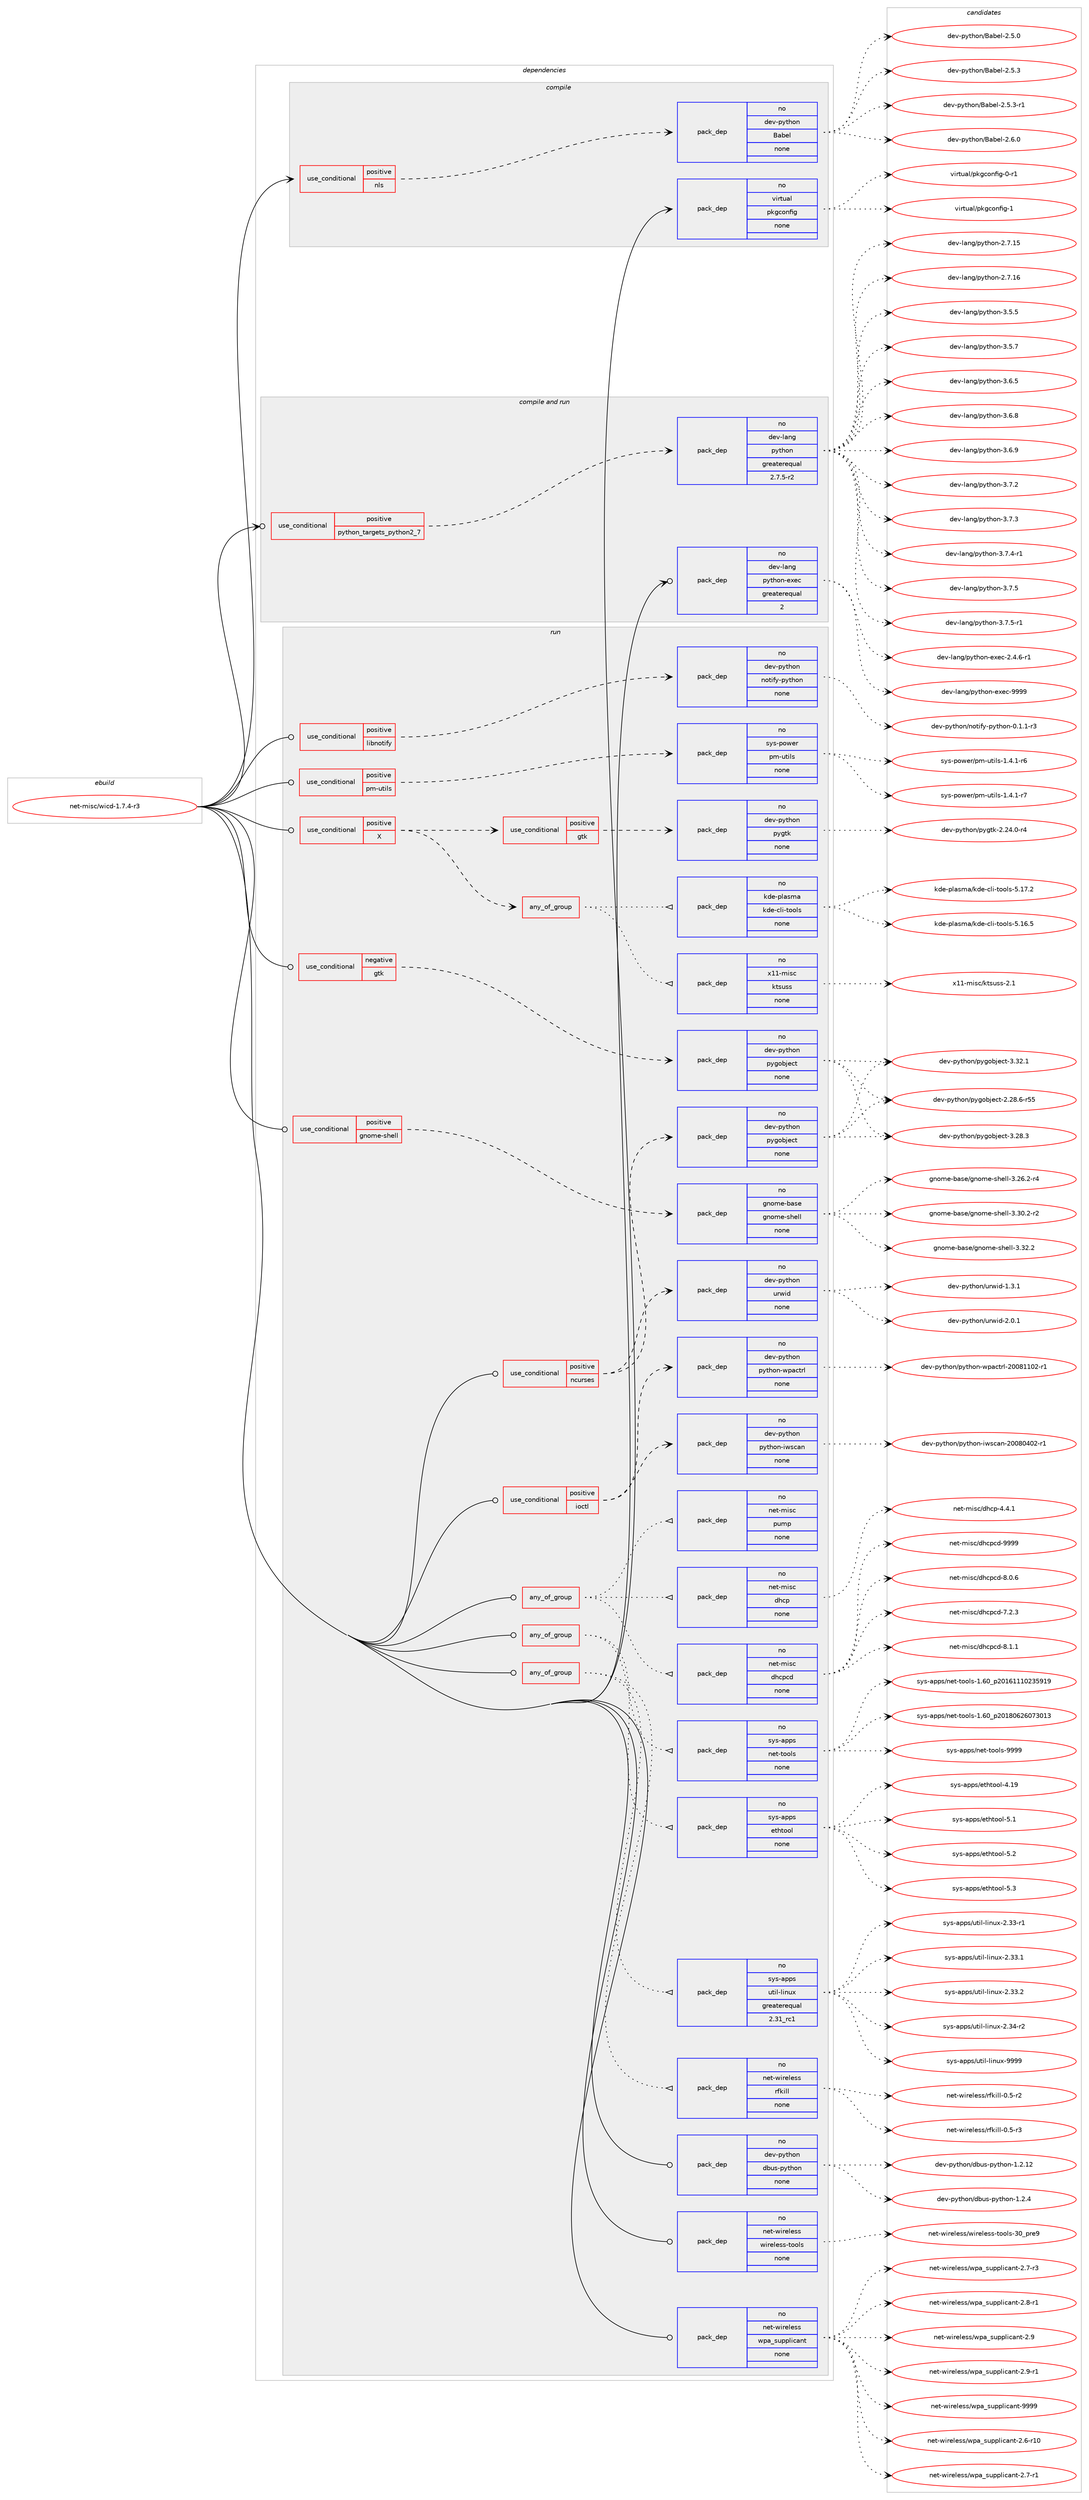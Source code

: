 digraph prolog {

# *************
# Graph options
# *************

newrank=true;
concentrate=true;
compound=true;
graph [rankdir=LR,fontname=Helvetica,fontsize=10,ranksep=1.5];#, ranksep=2.5, nodesep=0.2];
edge  [arrowhead=vee];
node  [fontname=Helvetica,fontsize=10];

# **********
# The ebuild
# **********

subgraph cluster_leftcol {
color=gray;
rank=same;
label=<<i>ebuild</i>>;
id [label="net-misc/wicd-1.7.4-r3", color=red, width=4, href="../net-misc/wicd-1.7.4-r3.svg"];
}

# ****************
# The dependencies
# ****************

subgraph cluster_midcol {
color=gray;
label=<<i>dependencies</i>>;
subgraph cluster_compile {
fillcolor="#eeeeee";
style=filled;
label=<<i>compile</i>>;
subgraph cond204377 {
dependency838163 [label=<<TABLE BORDER="0" CELLBORDER="1" CELLSPACING="0" CELLPADDING="4"><TR><TD ROWSPAN="3" CELLPADDING="10">use_conditional</TD></TR><TR><TD>positive</TD></TR><TR><TD>nls</TD></TR></TABLE>>, shape=none, color=red];
subgraph pack619020 {
dependency838164 [label=<<TABLE BORDER="0" CELLBORDER="1" CELLSPACING="0" CELLPADDING="4" WIDTH="220"><TR><TD ROWSPAN="6" CELLPADDING="30">pack_dep</TD></TR><TR><TD WIDTH="110">no</TD></TR><TR><TD>dev-python</TD></TR><TR><TD>Babel</TD></TR><TR><TD>none</TD></TR><TR><TD></TD></TR></TABLE>>, shape=none, color=blue];
}
dependency838163:e -> dependency838164:w [weight=20,style="dashed",arrowhead="vee"];
}
id:e -> dependency838163:w [weight=20,style="solid",arrowhead="vee"];
subgraph pack619021 {
dependency838165 [label=<<TABLE BORDER="0" CELLBORDER="1" CELLSPACING="0" CELLPADDING="4" WIDTH="220"><TR><TD ROWSPAN="6" CELLPADDING="30">pack_dep</TD></TR><TR><TD WIDTH="110">no</TD></TR><TR><TD>virtual</TD></TR><TR><TD>pkgconfig</TD></TR><TR><TD>none</TD></TR><TR><TD></TD></TR></TABLE>>, shape=none, color=blue];
}
id:e -> dependency838165:w [weight=20,style="solid",arrowhead="vee"];
}
subgraph cluster_compileandrun {
fillcolor="#eeeeee";
style=filled;
label=<<i>compile and run</i>>;
subgraph cond204378 {
dependency838166 [label=<<TABLE BORDER="0" CELLBORDER="1" CELLSPACING="0" CELLPADDING="4"><TR><TD ROWSPAN="3" CELLPADDING="10">use_conditional</TD></TR><TR><TD>positive</TD></TR><TR><TD>python_targets_python2_7</TD></TR></TABLE>>, shape=none, color=red];
subgraph pack619022 {
dependency838167 [label=<<TABLE BORDER="0" CELLBORDER="1" CELLSPACING="0" CELLPADDING="4" WIDTH="220"><TR><TD ROWSPAN="6" CELLPADDING="30">pack_dep</TD></TR><TR><TD WIDTH="110">no</TD></TR><TR><TD>dev-lang</TD></TR><TR><TD>python</TD></TR><TR><TD>greaterequal</TD></TR><TR><TD>2.7.5-r2</TD></TR></TABLE>>, shape=none, color=blue];
}
dependency838166:e -> dependency838167:w [weight=20,style="dashed",arrowhead="vee"];
}
id:e -> dependency838166:w [weight=20,style="solid",arrowhead="odotvee"];
subgraph pack619023 {
dependency838168 [label=<<TABLE BORDER="0" CELLBORDER="1" CELLSPACING="0" CELLPADDING="4" WIDTH="220"><TR><TD ROWSPAN="6" CELLPADDING="30">pack_dep</TD></TR><TR><TD WIDTH="110">no</TD></TR><TR><TD>dev-lang</TD></TR><TR><TD>python-exec</TD></TR><TR><TD>greaterequal</TD></TR><TR><TD>2</TD></TR></TABLE>>, shape=none, color=blue];
}
id:e -> dependency838168:w [weight=20,style="solid",arrowhead="odotvee"];
}
subgraph cluster_run {
fillcolor="#eeeeee";
style=filled;
label=<<i>run</i>>;
subgraph any14272 {
dependency838169 [label=<<TABLE BORDER="0" CELLBORDER="1" CELLSPACING="0" CELLPADDING="4"><TR><TD CELLPADDING="10">any_of_group</TD></TR></TABLE>>, shape=none, color=red];subgraph pack619024 {
dependency838170 [label=<<TABLE BORDER="0" CELLBORDER="1" CELLSPACING="0" CELLPADDING="4" WIDTH="220"><TR><TD ROWSPAN="6" CELLPADDING="30">pack_dep</TD></TR><TR><TD WIDTH="110">no</TD></TR><TR><TD>net-misc</TD></TR><TR><TD>dhcpcd</TD></TR><TR><TD>none</TD></TR><TR><TD></TD></TR></TABLE>>, shape=none, color=blue];
}
dependency838169:e -> dependency838170:w [weight=20,style="dotted",arrowhead="oinv"];
subgraph pack619025 {
dependency838171 [label=<<TABLE BORDER="0" CELLBORDER="1" CELLSPACING="0" CELLPADDING="4" WIDTH="220"><TR><TD ROWSPAN="6" CELLPADDING="30">pack_dep</TD></TR><TR><TD WIDTH="110">no</TD></TR><TR><TD>net-misc</TD></TR><TR><TD>dhcp</TD></TR><TR><TD>none</TD></TR><TR><TD></TD></TR></TABLE>>, shape=none, color=blue];
}
dependency838169:e -> dependency838171:w [weight=20,style="dotted",arrowhead="oinv"];
subgraph pack619026 {
dependency838172 [label=<<TABLE BORDER="0" CELLBORDER="1" CELLSPACING="0" CELLPADDING="4" WIDTH="220"><TR><TD ROWSPAN="6" CELLPADDING="30">pack_dep</TD></TR><TR><TD WIDTH="110">no</TD></TR><TR><TD>net-misc</TD></TR><TR><TD>pump</TD></TR><TR><TD>none</TD></TR><TR><TD></TD></TR></TABLE>>, shape=none, color=blue];
}
dependency838169:e -> dependency838172:w [weight=20,style="dotted",arrowhead="oinv"];
}
id:e -> dependency838169:w [weight=20,style="solid",arrowhead="odot"];
subgraph any14273 {
dependency838173 [label=<<TABLE BORDER="0" CELLBORDER="1" CELLSPACING="0" CELLPADDING="4"><TR><TD CELLPADDING="10">any_of_group</TD></TR></TABLE>>, shape=none, color=red];subgraph pack619027 {
dependency838174 [label=<<TABLE BORDER="0" CELLBORDER="1" CELLSPACING="0" CELLPADDING="4" WIDTH="220"><TR><TD ROWSPAN="6" CELLPADDING="30">pack_dep</TD></TR><TR><TD WIDTH="110">no</TD></TR><TR><TD>sys-apps</TD></TR><TR><TD>net-tools</TD></TR><TR><TD>none</TD></TR><TR><TD></TD></TR></TABLE>>, shape=none, color=blue];
}
dependency838173:e -> dependency838174:w [weight=20,style="dotted",arrowhead="oinv"];
subgraph pack619028 {
dependency838175 [label=<<TABLE BORDER="0" CELLBORDER="1" CELLSPACING="0" CELLPADDING="4" WIDTH="220"><TR><TD ROWSPAN="6" CELLPADDING="30">pack_dep</TD></TR><TR><TD WIDTH="110">no</TD></TR><TR><TD>sys-apps</TD></TR><TR><TD>ethtool</TD></TR><TR><TD>none</TD></TR><TR><TD></TD></TR></TABLE>>, shape=none, color=blue];
}
dependency838173:e -> dependency838175:w [weight=20,style="dotted",arrowhead="oinv"];
}
id:e -> dependency838173:w [weight=20,style="solid",arrowhead="odot"];
subgraph any14274 {
dependency838176 [label=<<TABLE BORDER="0" CELLBORDER="1" CELLSPACING="0" CELLPADDING="4"><TR><TD CELLPADDING="10">any_of_group</TD></TR></TABLE>>, shape=none, color=red];subgraph pack619029 {
dependency838177 [label=<<TABLE BORDER="0" CELLBORDER="1" CELLSPACING="0" CELLPADDING="4" WIDTH="220"><TR><TD ROWSPAN="6" CELLPADDING="30">pack_dep</TD></TR><TR><TD WIDTH="110">no</TD></TR><TR><TD>sys-apps</TD></TR><TR><TD>util-linux</TD></TR><TR><TD>greaterequal</TD></TR><TR><TD>2.31_rc1</TD></TR></TABLE>>, shape=none, color=blue];
}
dependency838176:e -> dependency838177:w [weight=20,style="dotted",arrowhead="oinv"];
subgraph pack619030 {
dependency838178 [label=<<TABLE BORDER="0" CELLBORDER="1" CELLSPACING="0" CELLPADDING="4" WIDTH="220"><TR><TD ROWSPAN="6" CELLPADDING="30">pack_dep</TD></TR><TR><TD WIDTH="110">no</TD></TR><TR><TD>net-wireless</TD></TR><TR><TD>rfkill</TD></TR><TR><TD>none</TD></TR><TR><TD></TD></TR></TABLE>>, shape=none, color=blue];
}
dependency838176:e -> dependency838178:w [weight=20,style="dotted",arrowhead="oinv"];
}
id:e -> dependency838176:w [weight=20,style="solid",arrowhead="odot"];
subgraph cond204379 {
dependency838179 [label=<<TABLE BORDER="0" CELLBORDER="1" CELLSPACING="0" CELLPADDING="4"><TR><TD ROWSPAN="3" CELLPADDING="10">use_conditional</TD></TR><TR><TD>negative</TD></TR><TR><TD>gtk</TD></TR></TABLE>>, shape=none, color=red];
subgraph pack619031 {
dependency838180 [label=<<TABLE BORDER="0" CELLBORDER="1" CELLSPACING="0" CELLPADDING="4" WIDTH="220"><TR><TD ROWSPAN="6" CELLPADDING="30">pack_dep</TD></TR><TR><TD WIDTH="110">no</TD></TR><TR><TD>dev-python</TD></TR><TR><TD>pygobject</TD></TR><TR><TD>none</TD></TR><TR><TD></TD></TR></TABLE>>, shape=none, color=blue];
}
dependency838179:e -> dependency838180:w [weight=20,style="dashed",arrowhead="vee"];
}
id:e -> dependency838179:w [weight=20,style="solid",arrowhead="odot"];
subgraph cond204380 {
dependency838181 [label=<<TABLE BORDER="0" CELLBORDER="1" CELLSPACING="0" CELLPADDING="4"><TR><TD ROWSPAN="3" CELLPADDING="10">use_conditional</TD></TR><TR><TD>positive</TD></TR><TR><TD>X</TD></TR></TABLE>>, shape=none, color=red];
subgraph cond204381 {
dependency838182 [label=<<TABLE BORDER="0" CELLBORDER="1" CELLSPACING="0" CELLPADDING="4"><TR><TD ROWSPAN="3" CELLPADDING="10">use_conditional</TD></TR><TR><TD>positive</TD></TR><TR><TD>gtk</TD></TR></TABLE>>, shape=none, color=red];
subgraph pack619032 {
dependency838183 [label=<<TABLE BORDER="0" CELLBORDER="1" CELLSPACING="0" CELLPADDING="4" WIDTH="220"><TR><TD ROWSPAN="6" CELLPADDING="30">pack_dep</TD></TR><TR><TD WIDTH="110">no</TD></TR><TR><TD>dev-python</TD></TR><TR><TD>pygtk</TD></TR><TR><TD>none</TD></TR><TR><TD></TD></TR></TABLE>>, shape=none, color=blue];
}
dependency838182:e -> dependency838183:w [weight=20,style="dashed",arrowhead="vee"];
}
dependency838181:e -> dependency838182:w [weight=20,style="dashed",arrowhead="vee"];
subgraph any14275 {
dependency838184 [label=<<TABLE BORDER="0" CELLBORDER="1" CELLSPACING="0" CELLPADDING="4"><TR><TD CELLPADDING="10">any_of_group</TD></TR></TABLE>>, shape=none, color=red];subgraph pack619033 {
dependency838185 [label=<<TABLE BORDER="0" CELLBORDER="1" CELLSPACING="0" CELLPADDING="4" WIDTH="220"><TR><TD ROWSPAN="6" CELLPADDING="30">pack_dep</TD></TR><TR><TD WIDTH="110">no</TD></TR><TR><TD>x11-misc</TD></TR><TR><TD>ktsuss</TD></TR><TR><TD>none</TD></TR><TR><TD></TD></TR></TABLE>>, shape=none, color=blue];
}
dependency838184:e -> dependency838185:w [weight=20,style="dotted",arrowhead="oinv"];
subgraph pack619034 {
dependency838186 [label=<<TABLE BORDER="0" CELLBORDER="1" CELLSPACING="0" CELLPADDING="4" WIDTH="220"><TR><TD ROWSPAN="6" CELLPADDING="30">pack_dep</TD></TR><TR><TD WIDTH="110">no</TD></TR><TR><TD>kde-plasma</TD></TR><TR><TD>kde-cli-tools</TD></TR><TR><TD>none</TD></TR><TR><TD></TD></TR></TABLE>>, shape=none, color=blue];
}
dependency838184:e -> dependency838186:w [weight=20,style="dotted",arrowhead="oinv"];
}
dependency838181:e -> dependency838184:w [weight=20,style="dashed",arrowhead="vee"];
}
id:e -> dependency838181:w [weight=20,style="solid",arrowhead="odot"];
subgraph cond204382 {
dependency838187 [label=<<TABLE BORDER="0" CELLBORDER="1" CELLSPACING="0" CELLPADDING="4"><TR><TD ROWSPAN="3" CELLPADDING="10">use_conditional</TD></TR><TR><TD>positive</TD></TR><TR><TD>gnome-shell</TD></TR></TABLE>>, shape=none, color=red];
subgraph pack619035 {
dependency838188 [label=<<TABLE BORDER="0" CELLBORDER="1" CELLSPACING="0" CELLPADDING="4" WIDTH="220"><TR><TD ROWSPAN="6" CELLPADDING="30">pack_dep</TD></TR><TR><TD WIDTH="110">no</TD></TR><TR><TD>gnome-base</TD></TR><TR><TD>gnome-shell</TD></TR><TR><TD>none</TD></TR><TR><TD></TD></TR></TABLE>>, shape=none, color=blue];
}
dependency838187:e -> dependency838188:w [weight=20,style="dashed",arrowhead="vee"];
}
id:e -> dependency838187:w [weight=20,style="solid",arrowhead="odot"];
subgraph cond204383 {
dependency838189 [label=<<TABLE BORDER="0" CELLBORDER="1" CELLSPACING="0" CELLPADDING="4"><TR><TD ROWSPAN="3" CELLPADDING="10">use_conditional</TD></TR><TR><TD>positive</TD></TR><TR><TD>ioctl</TD></TR></TABLE>>, shape=none, color=red];
subgraph pack619036 {
dependency838190 [label=<<TABLE BORDER="0" CELLBORDER="1" CELLSPACING="0" CELLPADDING="4" WIDTH="220"><TR><TD ROWSPAN="6" CELLPADDING="30">pack_dep</TD></TR><TR><TD WIDTH="110">no</TD></TR><TR><TD>dev-python</TD></TR><TR><TD>python-iwscan</TD></TR><TR><TD>none</TD></TR><TR><TD></TD></TR></TABLE>>, shape=none, color=blue];
}
dependency838189:e -> dependency838190:w [weight=20,style="dashed",arrowhead="vee"];
subgraph pack619037 {
dependency838191 [label=<<TABLE BORDER="0" CELLBORDER="1" CELLSPACING="0" CELLPADDING="4" WIDTH="220"><TR><TD ROWSPAN="6" CELLPADDING="30">pack_dep</TD></TR><TR><TD WIDTH="110">no</TD></TR><TR><TD>dev-python</TD></TR><TR><TD>python-wpactrl</TD></TR><TR><TD>none</TD></TR><TR><TD></TD></TR></TABLE>>, shape=none, color=blue];
}
dependency838189:e -> dependency838191:w [weight=20,style="dashed",arrowhead="vee"];
}
id:e -> dependency838189:w [weight=20,style="solid",arrowhead="odot"];
subgraph cond204384 {
dependency838192 [label=<<TABLE BORDER="0" CELLBORDER="1" CELLSPACING="0" CELLPADDING="4"><TR><TD ROWSPAN="3" CELLPADDING="10">use_conditional</TD></TR><TR><TD>positive</TD></TR><TR><TD>libnotify</TD></TR></TABLE>>, shape=none, color=red];
subgraph pack619038 {
dependency838193 [label=<<TABLE BORDER="0" CELLBORDER="1" CELLSPACING="0" CELLPADDING="4" WIDTH="220"><TR><TD ROWSPAN="6" CELLPADDING="30">pack_dep</TD></TR><TR><TD WIDTH="110">no</TD></TR><TR><TD>dev-python</TD></TR><TR><TD>notify-python</TD></TR><TR><TD>none</TD></TR><TR><TD></TD></TR></TABLE>>, shape=none, color=blue];
}
dependency838192:e -> dependency838193:w [weight=20,style="dashed",arrowhead="vee"];
}
id:e -> dependency838192:w [weight=20,style="solid",arrowhead="odot"];
subgraph cond204385 {
dependency838194 [label=<<TABLE BORDER="0" CELLBORDER="1" CELLSPACING="0" CELLPADDING="4"><TR><TD ROWSPAN="3" CELLPADDING="10">use_conditional</TD></TR><TR><TD>positive</TD></TR><TR><TD>ncurses</TD></TR></TABLE>>, shape=none, color=red];
subgraph pack619039 {
dependency838195 [label=<<TABLE BORDER="0" CELLBORDER="1" CELLSPACING="0" CELLPADDING="4" WIDTH="220"><TR><TD ROWSPAN="6" CELLPADDING="30">pack_dep</TD></TR><TR><TD WIDTH="110">no</TD></TR><TR><TD>dev-python</TD></TR><TR><TD>urwid</TD></TR><TR><TD>none</TD></TR><TR><TD></TD></TR></TABLE>>, shape=none, color=blue];
}
dependency838194:e -> dependency838195:w [weight=20,style="dashed",arrowhead="vee"];
subgraph pack619040 {
dependency838196 [label=<<TABLE BORDER="0" CELLBORDER="1" CELLSPACING="0" CELLPADDING="4" WIDTH="220"><TR><TD ROWSPAN="6" CELLPADDING="30">pack_dep</TD></TR><TR><TD WIDTH="110">no</TD></TR><TR><TD>dev-python</TD></TR><TR><TD>pygobject</TD></TR><TR><TD>none</TD></TR><TR><TD></TD></TR></TABLE>>, shape=none, color=blue];
}
dependency838194:e -> dependency838196:w [weight=20,style="dashed",arrowhead="vee"];
}
id:e -> dependency838194:w [weight=20,style="solid",arrowhead="odot"];
subgraph cond204386 {
dependency838197 [label=<<TABLE BORDER="0" CELLBORDER="1" CELLSPACING="0" CELLPADDING="4"><TR><TD ROWSPAN="3" CELLPADDING="10">use_conditional</TD></TR><TR><TD>positive</TD></TR><TR><TD>pm-utils</TD></TR></TABLE>>, shape=none, color=red];
subgraph pack619041 {
dependency838198 [label=<<TABLE BORDER="0" CELLBORDER="1" CELLSPACING="0" CELLPADDING="4" WIDTH="220"><TR><TD ROWSPAN="6" CELLPADDING="30">pack_dep</TD></TR><TR><TD WIDTH="110">no</TD></TR><TR><TD>sys-power</TD></TR><TR><TD>pm-utils</TD></TR><TR><TD>none</TD></TR><TR><TD></TD></TR></TABLE>>, shape=none, color=blue];
}
dependency838197:e -> dependency838198:w [weight=20,style="dashed",arrowhead="vee"];
}
id:e -> dependency838197:w [weight=20,style="solid",arrowhead="odot"];
subgraph pack619042 {
dependency838199 [label=<<TABLE BORDER="0" CELLBORDER="1" CELLSPACING="0" CELLPADDING="4" WIDTH="220"><TR><TD ROWSPAN="6" CELLPADDING="30">pack_dep</TD></TR><TR><TD WIDTH="110">no</TD></TR><TR><TD>dev-python</TD></TR><TR><TD>dbus-python</TD></TR><TR><TD>none</TD></TR><TR><TD></TD></TR></TABLE>>, shape=none, color=blue];
}
id:e -> dependency838199:w [weight=20,style="solid",arrowhead="odot"];
subgraph pack619043 {
dependency838200 [label=<<TABLE BORDER="0" CELLBORDER="1" CELLSPACING="0" CELLPADDING="4" WIDTH="220"><TR><TD ROWSPAN="6" CELLPADDING="30">pack_dep</TD></TR><TR><TD WIDTH="110">no</TD></TR><TR><TD>net-wireless</TD></TR><TR><TD>wireless-tools</TD></TR><TR><TD>none</TD></TR><TR><TD></TD></TR></TABLE>>, shape=none, color=blue];
}
id:e -> dependency838200:w [weight=20,style="solid",arrowhead="odot"];
subgraph pack619044 {
dependency838201 [label=<<TABLE BORDER="0" CELLBORDER="1" CELLSPACING="0" CELLPADDING="4" WIDTH="220"><TR><TD ROWSPAN="6" CELLPADDING="30">pack_dep</TD></TR><TR><TD WIDTH="110">no</TD></TR><TR><TD>net-wireless</TD></TR><TR><TD>wpa_supplicant</TD></TR><TR><TD>none</TD></TR><TR><TD></TD></TR></TABLE>>, shape=none, color=blue];
}
id:e -> dependency838201:w [weight=20,style="solid",arrowhead="odot"];
}
}

# **************
# The candidates
# **************

subgraph cluster_choices {
rank=same;
color=gray;
label=<<i>candidates</i>>;

subgraph choice619020 {
color=black;
nodesep=1;
choice1001011184511212111610411111047669798101108455046534648 [label="dev-python/Babel-2.5.0", color=red, width=4,href="../dev-python/Babel-2.5.0.svg"];
choice1001011184511212111610411111047669798101108455046534651 [label="dev-python/Babel-2.5.3", color=red, width=4,href="../dev-python/Babel-2.5.3.svg"];
choice10010111845112121116104111110476697981011084550465346514511449 [label="dev-python/Babel-2.5.3-r1", color=red, width=4,href="../dev-python/Babel-2.5.3-r1.svg"];
choice1001011184511212111610411111047669798101108455046544648 [label="dev-python/Babel-2.6.0", color=red, width=4,href="../dev-python/Babel-2.6.0.svg"];
dependency838164:e -> choice1001011184511212111610411111047669798101108455046534648:w [style=dotted,weight="100"];
dependency838164:e -> choice1001011184511212111610411111047669798101108455046534651:w [style=dotted,weight="100"];
dependency838164:e -> choice10010111845112121116104111110476697981011084550465346514511449:w [style=dotted,weight="100"];
dependency838164:e -> choice1001011184511212111610411111047669798101108455046544648:w [style=dotted,weight="100"];
}
subgraph choice619021 {
color=black;
nodesep=1;
choice11810511411611797108471121071039911111010210510345484511449 [label="virtual/pkgconfig-0-r1", color=red, width=4,href="../virtual/pkgconfig-0-r1.svg"];
choice1181051141161179710847112107103991111101021051034549 [label="virtual/pkgconfig-1", color=red, width=4,href="../virtual/pkgconfig-1.svg"];
dependency838165:e -> choice11810511411611797108471121071039911111010210510345484511449:w [style=dotted,weight="100"];
dependency838165:e -> choice1181051141161179710847112107103991111101021051034549:w [style=dotted,weight="100"];
}
subgraph choice619022 {
color=black;
nodesep=1;
choice10010111845108971101034711212111610411111045504655464953 [label="dev-lang/python-2.7.15", color=red, width=4,href="../dev-lang/python-2.7.15.svg"];
choice10010111845108971101034711212111610411111045504655464954 [label="dev-lang/python-2.7.16", color=red, width=4,href="../dev-lang/python-2.7.16.svg"];
choice100101118451089711010347112121116104111110455146534653 [label="dev-lang/python-3.5.5", color=red, width=4,href="../dev-lang/python-3.5.5.svg"];
choice100101118451089711010347112121116104111110455146534655 [label="dev-lang/python-3.5.7", color=red, width=4,href="../dev-lang/python-3.5.7.svg"];
choice100101118451089711010347112121116104111110455146544653 [label="dev-lang/python-3.6.5", color=red, width=4,href="../dev-lang/python-3.6.5.svg"];
choice100101118451089711010347112121116104111110455146544656 [label="dev-lang/python-3.6.8", color=red, width=4,href="../dev-lang/python-3.6.8.svg"];
choice100101118451089711010347112121116104111110455146544657 [label="dev-lang/python-3.6.9", color=red, width=4,href="../dev-lang/python-3.6.9.svg"];
choice100101118451089711010347112121116104111110455146554650 [label="dev-lang/python-3.7.2", color=red, width=4,href="../dev-lang/python-3.7.2.svg"];
choice100101118451089711010347112121116104111110455146554651 [label="dev-lang/python-3.7.3", color=red, width=4,href="../dev-lang/python-3.7.3.svg"];
choice1001011184510897110103471121211161041111104551465546524511449 [label="dev-lang/python-3.7.4-r1", color=red, width=4,href="../dev-lang/python-3.7.4-r1.svg"];
choice100101118451089711010347112121116104111110455146554653 [label="dev-lang/python-3.7.5", color=red, width=4,href="../dev-lang/python-3.7.5.svg"];
choice1001011184510897110103471121211161041111104551465546534511449 [label="dev-lang/python-3.7.5-r1", color=red, width=4,href="../dev-lang/python-3.7.5-r1.svg"];
dependency838167:e -> choice10010111845108971101034711212111610411111045504655464953:w [style=dotted,weight="100"];
dependency838167:e -> choice10010111845108971101034711212111610411111045504655464954:w [style=dotted,weight="100"];
dependency838167:e -> choice100101118451089711010347112121116104111110455146534653:w [style=dotted,weight="100"];
dependency838167:e -> choice100101118451089711010347112121116104111110455146534655:w [style=dotted,weight="100"];
dependency838167:e -> choice100101118451089711010347112121116104111110455146544653:w [style=dotted,weight="100"];
dependency838167:e -> choice100101118451089711010347112121116104111110455146544656:w [style=dotted,weight="100"];
dependency838167:e -> choice100101118451089711010347112121116104111110455146544657:w [style=dotted,weight="100"];
dependency838167:e -> choice100101118451089711010347112121116104111110455146554650:w [style=dotted,weight="100"];
dependency838167:e -> choice100101118451089711010347112121116104111110455146554651:w [style=dotted,weight="100"];
dependency838167:e -> choice1001011184510897110103471121211161041111104551465546524511449:w [style=dotted,weight="100"];
dependency838167:e -> choice100101118451089711010347112121116104111110455146554653:w [style=dotted,weight="100"];
dependency838167:e -> choice1001011184510897110103471121211161041111104551465546534511449:w [style=dotted,weight="100"];
}
subgraph choice619023 {
color=black;
nodesep=1;
choice10010111845108971101034711212111610411111045101120101994550465246544511449 [label="dev-lang/python-exec-2.4.6-r1", color=red, width=4,href="../dev-lang/python-exec-2.4.6-r1.svg"];
choice10010111845108971101034711212111610411111045101120101994557575757 [label="dev-lang/python-exec-9999", color=red, width=4,href="../dev-lang/python-exec-9999.svg"];
dependency838168:e -> choice10010111845108971101034711212111610411111045101120101994550465246544511449:w [style=dotted,weight="100"];
dependency838168:e -> choice10010111845108971101034711212111610411111045101120101994557575757:w [style=dotted,weight="100"];
}
subgraph choice619024 {
color=black;
nodesep=1;
choice1101011164510910511599471001049911299100455546504651 [label="net-misc/dhcpcd-7.2.3", color=red, width=4,href="../net-misc/dhcpcd-7.2.3.svg"];
choice1101011164510910511599471001049911299100455646484654 [label="net-misc/dhcpcd-8.0.6", color=red, width=4,href="../net-misc/dhcpcd-8.0.6.svg"];
choice1101011164510910511599471001049911299100455646494649 [label="net-misc/dhcpcd-8.1.1", color=red, width=4,href="../net-misc/dhcpcd-8.1.1.svg"];
choice11010111645109105115994710010499112991004557575757 [label="net-misc/dhcpcd-9999", color=red, width=4,href="../net-misc/dhcpcd-9999.svg"];
dependency838170:e -> choice1101011164510910511599471001049911299100455546504651:w [style=dotted,weight="100"];
dependency838170:e -> choice1101011164510910511599471001049911299100455646484654:w [style=dotted,weight="100"];
dependency838170:e -> choice1101011164510910511599471001049911299100455646494649:w [style=dotted,weight="100"];
dependency838170:e -> choice11010111645109105115994710010499112991004557575757:w [style=dotted,weight="100"];
}
subgraph choice619025 {
color=black;
nodesep=1;
choice11010111645109105115994710010499112455246524649 [label="net-misc/dhcp-4.4.1", color=red, width=4,href="../net-misc/dhcp-4.4.1.svg"];
dependency838171:e -> choice11010111645109105115994710010499112455246524649:w [style=dotted,weight="100"];
}
subgraph choice619026 {
color=black;
nodesep=1;
}
subgraph choice619027 {
color=black;
nodesep=1;
choice115121115459711211211547110101116451161111111081154549465448951125048495449494948505153574957 [label="sys-apps/net-tools-1.60_p20161110235919", color=red, width=4,href="../sys-apps/net-tools-1.60_p20161110235919.svg"];
choice115121115459711211211547110101116451161111111081154549465448951125048495648545054485551484951 [label="sys-apps/net-tools-1.60_p20180626073013", color=red, width=4,href="../sys-apps/net-tools-1.60_p20180626073013.svg"];
choice115121115459711211211547110101116451161111111081154557575757 [label="sys-apps/net-tools-9999", color=red, width=4,href="../sys-apps/net-tools-9999.svg"];
dependency838174:e -> choice115121115459711211211547110101116451161111111081154549465448951125048495449494948505153574957:w [style=dotted,weight="100"];
dependency838174:e -> choice115121115459711211211547110101116451161111111081154549465448951125048495648545054485551484951:w [style=dotted,weight="100"];
dependency838174:e -> choice115121115459711211211547110101116451161111111081154557575757:w [style=dotted,weight="100"];
}
subgraph choice619028 {
color=black;
nodesep=1;
choice1151211154597112112115471011161041161111111084552464957 [label="sys-apps/ethtool-4.19", color=red, width=4,href="../sys-apps/ethtool-4.19.svg"];
choice11512111545971121121154710111610411611111110845534649 [label="sys-apps/ethtool-5.1", color=red, width=4,href="../sys-apps/ethtool-5.1.svg"];
choice11512111545971121121154710111610411611111110845534650 [label="sys-apps/ethtool-5.2", color=red, width=4,href="../sys-apps/ethtool-5.2.svg"];
choice11512111545971121121154710111610411611111110845534651 [label="sys-apps/ethtool-5.3", color=red, width=4,href="../sys-apps/ethtool-5.3.svg"];
dependency838175:e -> choice1151211154597112112115471011161041161111111084552464957:w [style=dotted,weight="100"];
dependency838175:e -> choice11512111545971121121154710111610411611111110845534649:w [style=dotted,weight="100"];
dependency838175:e -> choice11512111545971121121154710111610411611111110845534650:w [style=dotted,weight="100"];
dependency838175:e -> choice11512111545971121121154710111610411611111110845534651:w [style=dotted,weight="100"];
}
subgraph choice619029 {
color=black;
nodesep=1;
choice1151211154597112112115471171161051084510810511011712045504651514511449 [label="sys-apps/util-linux-2.33-r1", color=red, width=4,href="../sys-apps/util-linux-2.33-r1.svg"];
choice1151211154597112112115471171161051084510810511011712045504651514649 [label="sys-apps/util-linux-2.33.1", color=red, width=4,href="../sys-apps/util-linux-2.33.1.svg"];
choice1151211154597112112115471171161051084510810511011712045504651514650 [label="sys-apps/util-linux-2.33.2", color=red, width=4,href="../sys-apps/util-linux-2.33.2.svg"];
choice1151211154597112112115471171161051084510810511011712045504651524511450 [label="sys-apps/util-linux-2.34-r2", color=red, width=4,href="../sys-apps/util-linux-2.34-r2.svg"];
choice115121115459711211211547117116105108451081051101171204557575757 [label="sys-apps/util-linux-9999", color=red, width=4,href="../sys-apps/util-linux-9999.svg"];
dependency838177:e -> choice1151211154597112112115471171161051084510810511011712045504651514511449:w [style=dotted,weight="100"];
dependency838177:e -> choice1151211154597112112115471171161051084510810511011712045504651514649:w [style=dotted,weight="100"];
dependency838177:e -> choice1151211154597112112115471171161051084510810511011712045504651514650:w [style=dotted,weight="100"];
dependency838177:e -> choice1151211154597112112115471171161051084510810511011712045504651524511450:w [style=dotted,weight="100"];
dependency838177:e -> choice115121115459711211211547117116105108451081051101171204557575757:w [style=dotted,weight="100"];
}
subgraph choice619030 {
color=black;
nodesep=1;
choice1101011164511910511410110810111511547114102107105108108454846534511450 [label="net-wireless/rfkill-0.5-r2", color=red, width=4,href="../net-wireless/rfkill-0.5-r2.svg"];
choice1101011164511910511410110810111511547114102107105108108454846534511451 [label="net-wireless/rfkill-0.5-r3", color=red, width=4,href="../net-wireless/rfkill-0.5-r3.svg"];
dependency838178:e -> choice1101011164511910511410110810111511547114102107105108108454846534511450:w [style=dotted,weight="100"];
dependency838178:e -> choice1101011164511910511410110810111511547114102107105108108454846534511451:w [style=dotted,weight="100"];
}
subgraph choice619031 {
color=black;
nodesep=1;
choice1001011184511212111610411111047112121103111981061019911645504650564654451145353 [label="dev-python/pygobject-2.28.6-r55", color=red, width=4,href="../dev-python/pygobject-2.28.6-r55.svg"];
choice1001011184511212111610411111047112121103111981061019911645514650564651 [label="dev-python/pygobject-3.28.3", color=red, width=4,href="../dev-python/pygobject-3.28.3.svg"];
choice1001011184511212111610411111047112121103111981061019911645514651504649 [label="dev-python/pygobject-3.32.1", color=red, width=4,href="../dev-python/pygobject-3.32.1.svg"];
dependency838180:e -> choice1001011184511212111610411111047112121103111981061019911645504650564654451145353:w [style=dotted,weight="100"];
dependency838180:e -> choice1001011184511212111610411111047112121103111981061019911645514650564651:w [style=dotted,weight="100"];
dependency838180:e -> choice1001011184511212111610411111047112121103111981061019911645514651504649:w [style=dotted,weight="100"];
}
subgraph choice619032 {
color=black;
nodesep=1;
choice1001011184511212111610411111047112121103116107455046505246484511452 [label="dev-python/pygtk-2.24.0-r4", color=red, width=4,href="../dev-python/pygtk-2.24.0-r4.svg"];
dependency838183:e -> choice1001011184511212111610411111047112121103116107455046505246484511452:w [style=dotted,weight="100"];
}
subgraph choice619033 {
color=black;
nodesep=1;
choice120494945109105115994710711611511711511545504649 [label="x11-misc/ktsuss-2.1", color=red, width=4,href="../x11-misc/ktsuss-2.1.svg"];
dependency838185:e -> choice120494945109105115994710711611511711511545504649:w [style=dotted,weight="100"];
}
subgraph choice619034 {
color=black;
nodesep=1;
choice1071001014511210897115109974710710010145991081054511611111110811545534649544653 [label="kde-plasma/kde-cli-tools-5.16.5", color=red, width=4,href="../kde-plasma/kde-cli-tools-5.16.5.svg"];
choice1071001014511210897115109974710710010145991081054511611111110811545534649554650 [label="kde-plasma/kde-cli-tools-5.17.2", color=red, width=4,href="../kde-plasma/kde-cli-tools-5.17.2.svg"];
dependency838186:e -> choice1071001014511210897115109974710710010145991081054511611111110811545534649544653:w [style=dotted,weight="100"];
dependency838186:e -> choice1071001014511210897115109974710710010145991081054511611111110811545534649554650:w [style=dotted,weight="100"];
}
subgraph choice619035 {
color=black;
nodesep=1;
choice1031101111091014598971151014710311011110910145115104101108108455146505446504511452 [label="gnome-base/gnome-shell-3.26.2-r4", color=red, width=4,href="../gnome-base/gnome-shell-3.26.2-r4.svg"];
choice1031101111091014598971151014710311011110910145115104101108108455146514846504511450 [label="gnome-base/gnome-shell-3.30.2-r2", color=red, width=4,href="../gnome-base/gnome-shell-3.30.2-r2.svg"];
choice103110111109101459897115101471031101111091014511510410110810845514651504650 [label="gnome-base/gnome-shell-3.32.2", color=red, width=4,href="../gnome-base/gnome-shell-3.32.2.svg"];
dependency838188:e -> choice1031101111091014598971151014710311011110910145115104101108108455146505446504511452:w [style=dotted,weight="100"];
dependency838188:e -> choice1031101111091014598971151014710311011110910145115104101108108455146514846504511450:w [style=dotted,weight="100"];
dependency838188:e -> choice103110111109101459897115101471031101111091014511510410110810845514651504650:w [style=dotted,weight="100"];
}
subgraph choice619036 {
color=black;
nodesep=1;
choice10010111845112121116104111110471121211161041111104510511911599971104550484856485248504511449 [label="dev-python/python-iwscan-20080402-r1", color=red, width=4,href="../dev-python/python-iwscan-20080402-r1.svg"];
dependency838190:e -> choice10010111845112121116104111110471121211161041111104510511911599971104550484856485248504511449:w [style=dotted,weight="100"];
}
subgraph choice619037 {
color=black;
nodesep=1;
choice10010111845112121116104111110471121211161041111104511911297991161141084550484856494948504511449 [label="dev-python/python-wpactrl-20081102-r1", color=red, width=4,href="../dev-python/python-wpactrl-20081102-r1.svg"];
dependency838191:e -> choice10010111845112121116104111110471121211161041111104511911297991161141084550484856494948504511449:w [style=dotted,weight="100"];
}
subgraph choice619038 {
color=black;
nodesep=1;
choice1001011184511212111610411111047110111116105102121451121211161041111104548464946494511451 [label="dev-python/notify-python-0.1.1-r3", color=red, width=4,href="../dev-python/notify-python-0.1.1-r3.svg"];
dependency838193:e -> choice1001011184511212111610411111047110111116105102121451121211161041111104548464946494511451:w [style=dotted,weight="100"];
}
subgraph choice619039 {
color=black;
nodesep=1;
choice1001011184511212111610411111047117114119105100454946514649 [label="dev-python/urwid-1.3.1", color=red, width=4,href="../dev-python/urwid-1.3.1.svg"];
choice1001011184511212111610411111047117114119105100455046484649 [label="dev-python/urwid-2.0.1", color=red, width=4,href="../dev-python/urwid-2.0.1.svg"];
dependency838195:e -> choice1001011184511212111610411111047117114119105100454946514649:w [style=dotted,weight="100"];
dependency838195:e -> choice1001011184511212111610411111047117114119105100455046484649:w [style=dotted,weight="100"];
}
subgraph choice619040 {
color=black;
nodesep=1;
choice1001011184511212111610411111047112121103111981061019911645504650564654451145353 [label="dev-python/pygobject-2.28.6-r55", color=red, width=4,href="../dev-python/pygobject-2.28.6-r55.svg"];
choice1001011184511212111610411111047112121103111981061019911645514650564651 [label="dev-python/pygobject-3.28.3", color=red, width=4,href="../dev-python/pygobject-3.28.3.svg"];
choice1001011184511212111610411111047112121103111981061019911645514651504649 [label="dev-python/pygobject-3.32.1", color=red, width=4,href="../dev-python/pygobject-3.32.1.svg"];
dependency838196:e -> choice1001011184511212111610411111047112121103111981061019911645504650564654451145353:w [style=dotted,weight="100"];
dependency838196:e -> choice1001011184511212111610411111047112121103111981061019911645514650564651:w [style=dotted,weight="100"];
dependency838196:e -> choice1001011184511212111610411111047112121103111981061019911645514651504649:w [style=dotted,weight="100"];
}
subgraph choice619041 {
color=black;
nodesep=1;
choice1151211154511211111910111447112109451171161051081154549465246494511454 [label="sys-power/pm-utils-1.4.1-r6", color=red, width=4,href="../sys-power/pm-utils-1.4.1-r6.svg"];
choice1151211154511211111910111447112109451171161051081154549465246494511455 [label="sys-power/pm-utils-1.4.1-r7", color=red, width=4,href="../sys-power/pm-utils-1.4.1-r7.svg"];
dependency838198:e -> choice1151211154511211111910111447112109451171161051081154549465246494511454:w [style=dotted,weight="100"];
dependency838198:e -> choice1151211154511211111910111447112109451171161051081154549465246494511455:w [style=dotted,weight="100"];
}
subgraph choice619042 {
color=black;
nodesep=1;
choice1001011184511212111610411111047100981171154511212111610411111045494650464950 [label="dev-python/dbus-python-1.2.12", color=red, width=4,href="../dev-python/dbus-python-1.2.12.svg"];
choice10010111845112121116104111110471009811711545112121116104111110454946504652 [label="dev-python/dbus-python-1.2.4", color=red, width=4,href="../dev-python/dbus-python-1.2.4.svg"];
dependency838199:e -> choice1001011184511212111610411111047100981171154511212111610411111045494650464950:w [style=dotted,weight="100"];
dependency838199:e -> choice10010111845112121116104111110471009811711545112121116104111110454946504652:w [style=dotted,weight="100"];
}
subgraph choice619043 {
color=black;
nodesep=1;
choice1101011164511910511410110810111511547119105114101108101115115451161111111081154551489511211410157 [label="net-wireless/wireless-tools-30_pre9", color=red, width=4,href="../net-wireless/wireless-tools-30_pre9.svg"];
dependency838200:e -> choice1101011164511910511410110810111511547119105114101108101115115451161111111081154551489511211410157:w [style=dotted,weight="100"];
}
subgraph choice619044 {
color=black;
nodesep=1;
choice11010111645119105114101108101115115471191129795115117112112108105999711011645504654451144948 [label="net-wireless/wpa_supplicant-2.6-r10", color=red, width=4,href="../net-wireless/wpa_supplicant-2.6-r10.svg"];
choice110101116451191051141011081011151154711911297951151171121121081059997110116455046554511449 [label="net-wireless/wpa_supplicant-2.7-r1", color=red, width=4,href="../net-wireless/wpa_supplicant-2.7-r1.svg"];
choice110101116451191051141011081011151154711911297951151171121121081059997110116455046554511451 [label="net-wireless/wpa_supplicant-2.7-r3", color=red, width=4,href="../net-wireless/wpa_supplicant-2.7-r3.svg"];
choice110101116451191051141011081011151154711911297951151171121121081059997110116455046564511449 [label="net-wireless/wpa_supplicant-2.8-r1", color=red, width=4,href="../net-wireless/wpa_supplicant-2.8-r1.svg"];
choice11010111645119105114101108101115115471191129795115117112112108105999711011645504657 [label="net-wireless/wpa_supplicant-2.9", color=red, width=4,href="../net-wireless/wpa_supplicant-2.9.svg"];
choice110101116451191051141011081011151154711911297951151171121121081059997110116455046574511449 [label="net-wireless/wpa_supplicant-2.9-r1", color=red, width=4,href="../net-wireless/wpa_supplicant-2.9-r1.svg"];
choice1101011164511910511410110810111511547119112979511511711211210810599971101164557575757 [label="net-wireless/wpa_supplicant-9999", color=red, width=4,href="../net-wireless/wpa_supplicant-9999.svg"];
dependency838201:e -> choice11010111645119105114101108101115115471191129795115117112112108105999711011645504654451144948:w [style=dotted,weight="100"];
dependency838201:e -> choice110101116451191051141011081011151154711911297951151171121121081059997110116455046554511449:w [style=dotted,weight="100"];
dependency838201:e -> choice110101116451191051141011081011151154711911297951151171121121081059997110116455046554511451:w [style=dotted,weight="100"];
dependency838201:e -> choice110101116451191051141011081011151154711911297951151171121121081059997110116455046564511449:w [style=dotted,weight="100"];
dependency838201:e -> choice11010111645119105114101108101115115471191129795115117112112108105999711011645504657:w [style=dotted,weight="100"];
dependency838201:e -> choice110101116451191051141011081011151154711911297951151171121121081059997110116455046574511449:w [style=dotted,weight="100"];
dependency838201:e -> choice1101011164511910511410110810111511547119112979511511711211210810599971101164557575757:w [style=dotted,weight="100"];
}
}

}
